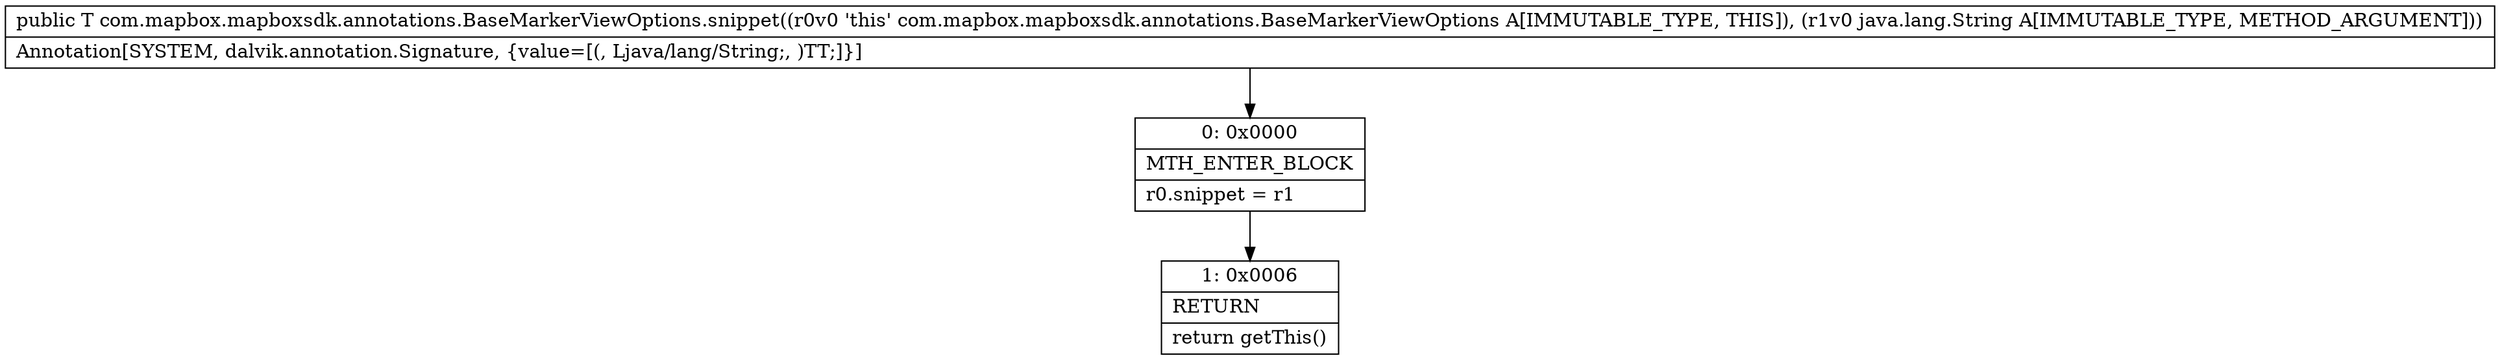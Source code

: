 digraph "CFG forcom.mapbox.mapboxsdk.annotations.BaseMarkerViewOptions.snippet(Ljava\/lang\/String;)Lcom\/mapbox\/mapboxsdk\/annotations\/BaseMarkerViewOptions;" {
Node_0 [shape=record,label="{0\:\ 0x0000|MTH_ENTER_BLOCK\l|r0.snippet = r1\l}"];
Node_1 [shape=record,label="{1\:\ 0x0006|RETURN\l|return getThis()\l}"];
MethodNode[shape=record,label="{public T com.mapbox.mapboxsdk.annotations.BaseMarkerViewOptions.snippet((r0v0 'this' com.mapbox.mapboxsdk.annotations.BaseMarkerViewOptions A[IMMUTABLE_TYPE, THIS]), (r1v0 java.lang.String A[IMMUTABLE_TYPE, METHOD_ARGUMENT]))  | Annotation[SYSTEM, dalvik.annotation.Signature, \{value=[(, Ljava\/lang\/String;, )TT;]\}]\l}"];
MethodNode -> Node_0;
Node_0 -> Node_1;
}

